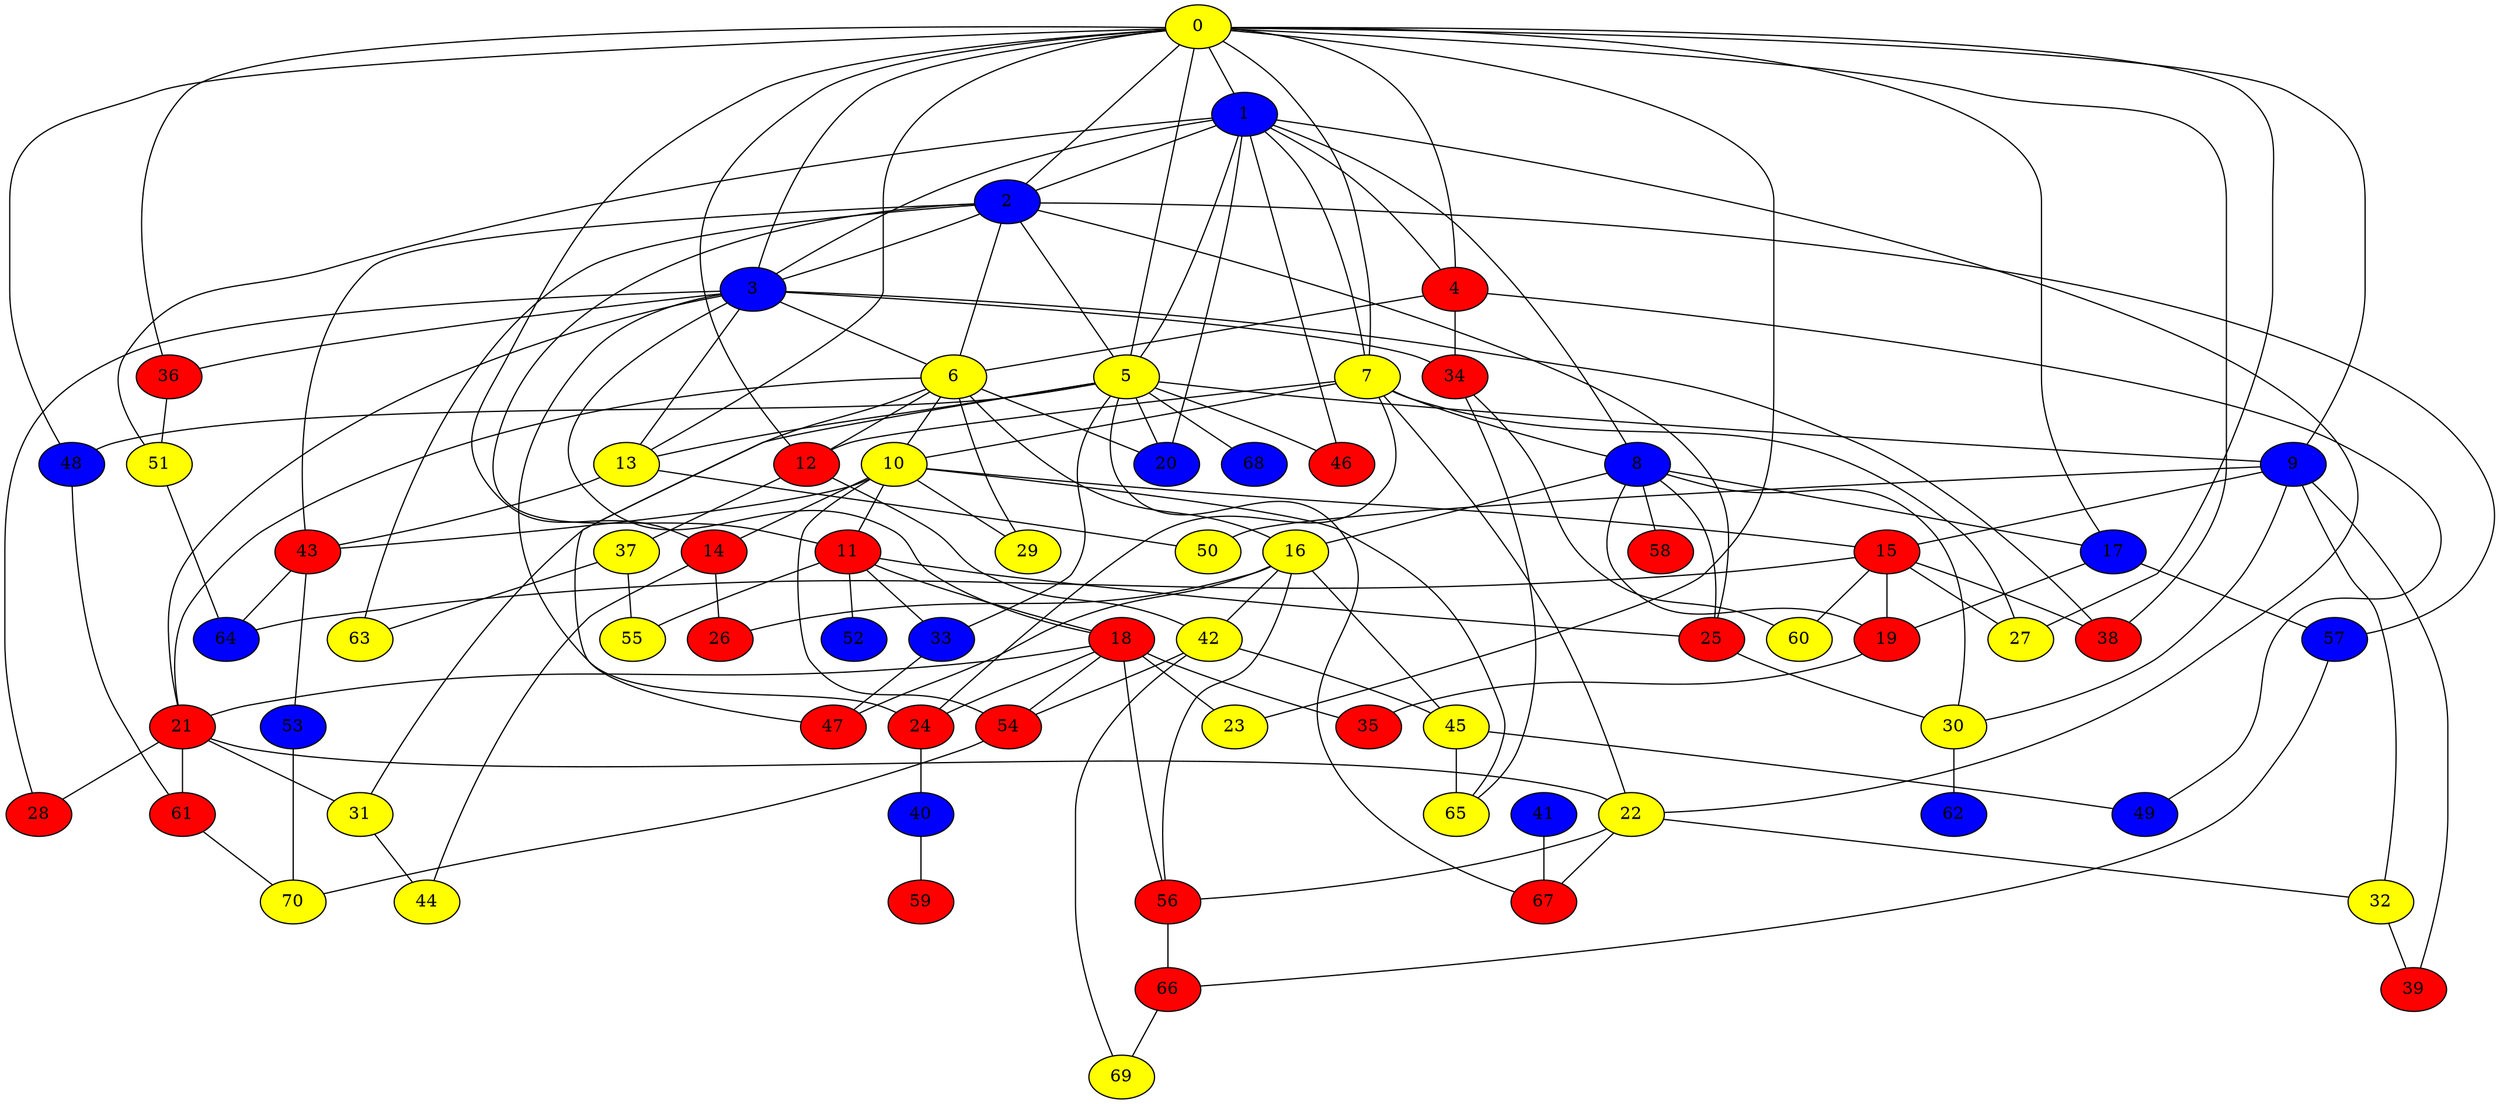 graph {
0 [style = filled fillcolor = yellow];
1 [style = filled fillcolor = blue];
2 [style = filled fillcolor = blue];
3 [style = filled fillcolor = blue];
4 [style = filled fillcolor = red];
5 [style = filled fillcolor = yellow];
6 [style = filled fillcolor = yellow];
7 [style = filled fillcolor = yellow];
8 [style = filled fillcolor = blue];
9 [style = filled fillcolor = blue];
10 [style = filled fillcolor = yellow];
11 [style = filled fillcolor = red];
12 [style = filled fillcolor = red];
13 [style = filled fillcolor = yellow];
14 [style = filled fillcolor = red];
15 [style = filled fillcolor = red];
16 [style = filled fillcolor = yellow];
17 [style = filled fillcolor = blue];
18 [style = filled fillcolor = red];
19 [style = filled fillcolor = red];
20 [style = filled fillcolor = blue];
21 [style = filled fillcolor = red];
22 [style = filled fillcolor = yellow];
23 [style = filled fillcolor = yellow];
24 [style = filled fillcolor = red];
25 [style = filled fillcolor = red];
26 [style = filled fillcolor = red];
27 [style = filled fillcolor = yellow];
28 [style = filled fillcolor = red];
29 [style = filled fillcolor = yellow];
30 [style = filled fillcolor = yellow];
31 [style = filled fillcolor = yellow];
32 [style = filled fillcolor = yellow];
33 [style = filled fillcolor = blue];
34 [style = filled fillcolor = red];
35 [style = filled fillcolor = red];
36 [style = filled fillcolor = red];
37 [style = filled fillcolor = yellow];
38 [style = filled fillcolor = red];
39 [style = filled fillcolor = red];
40 [style = filled fillcolor = blue];
41 [style = filled fillcolor = blue];
42 [style = filled fillcolor = yellow];
43 [style = filled fillcolor = red];
44 [style = filled fillcolor = yellow];
45 [style = filled fillcolor = yellow];
46 [style = filled fillcolor = red];
47 [style = filled fillcolor = red];
48 [style = filled fillcolor = blue];
49 [style = filled fillcolor = blue];
50 [style = filled fillcolor = yellow];
51 [style = filled fillcolor = yellow];
52 [style = filled fillcolor = blue];
53 [style = filled fillcolor = blue];
54 [style = filled fillcolor = red];
55 [style = filled fillcolor = yellow];
56 [style = filled fillcolor = red];
57 [style = filled fillcolor = blue];
58 [style = filled fillcolor = red];
59 [style = filled fillcolor = red];
60 [style = filled fillcolor = yellow];
61 [style = filled fillcolor = red];
62 [style = filled fillcolor = blue];
63 [style = filled fillcolor = yellow];
64 [style = filled fillcolor = blue];
65 [style = filled fillcolor = yellow];
66 [style = filled fillcolor = red];
67 [style = filled fillcolor = red];
68 [style = filled fillcolor = blue];
69 [style = filled fillcolor = yellow];
70 [style = filled fillcolor = yellow];
0 -- 4;
0 -- 3;
0 -- 2;
0 -- 1;
0 -- 5;
0 -- 7;
0 -- 9;
0 -- 12;
0 -- 13;
0 -- 14;
0 -- 17;
0 -- 23;
0 -- 27;
0 -- 36;
0 -- 38;
0 -- 48;
1 -- 2;
1 -- 3;
1 -- 4;
1 -- 5;
1 -- 7;
1 -- 8;
1 -- 20;
1 -- 22;
1 -- 46;
1 -- 51;
2 -- 3;
2 -- 5;
2 -- 6;
2 -- 11;
2 -- 25;
2 -- 43;
2 -- 57;
2 -- 63;
3 -- 6;
3 -- 13;
3 -- 18;
3 -- 21;
3 -- 24;
3 -- 28;
3 -- 34;
3 -- 36;
3 -- 38;
4 -- 6;
4 -- 34;
4 -- 49;
5 -- 9;
5 -- 13;
5 -- 20;
5 -- 31;
5 -- 33;
5 -- 46;
5 -- 48;
5 -- 67;
5 -- 68;
6 -- 10;
6 -- 12;
6 -- 16;
6 -- 20;
6 -- 21;
6 -- 29;
6 -- 47;
7 -- 8;
7 -- 10;
7 -- 12;
7 -- 22;
7 -- 24;
7 -- 27;
8 -- 16;
8 -- 17;
8 -- 19;
8 -- 25;
8 -- 30;
8 -- 58;
9 -- 15;
9 -- 30;
9 -- 32;
9 -- 39;
9 -- 50;
10 -- 11;
10 -- 14;
10 -- 15;
10 -- 29;
10 -- 43;
10 -- 54;
10 -- 65;
11 -- 18;
11 -- 25;
11 -- 33;
11 -- 52;
11 -- 55;
12 -- 37;
12 -- 42;
13 -- 43;
13 -- 50;
14 -- 26;
14 -- 44;
15 -- 19;
15 -- 27;
15 -- 38;
15 -- 60;
15 -- 64;
16 -- 26;
16 -- 42;
16 -- 45;
16 -- 47;
16 -- 56;
17 -- 19;
17 -- 57;
18 -- 21;
18 -- 23;
18 -- 24;
18 -- 35;
18 -- 54;
18 -- 56;
19 -- 35;
21 -- 22;
21 -- 28;
21 -- 31;
21 -- 61;
22 -- 32;
22 -- 56;
22 -- 67;
24 -- 40;
25 -- 30;
30 -- 62;
31 -- 44;
32 -- 39;
33 -- 47;
34 -- 60;
34 -- 65;
36 -- 51;
37 -- 55;
37 -- 63;
40 -- 59;
41 -- 67;
42 -- 45;
42 -- 54;
42 -- 69;
43 -- 53;
43 -- 64;
45 -- 49;
45 -- 65;
48 -- 61;
51 -- 64;
53 -- 70;
54 -- 70;
56 -- 66;
57 -- 66;
61 -- 70;
66 -- 69;
}

